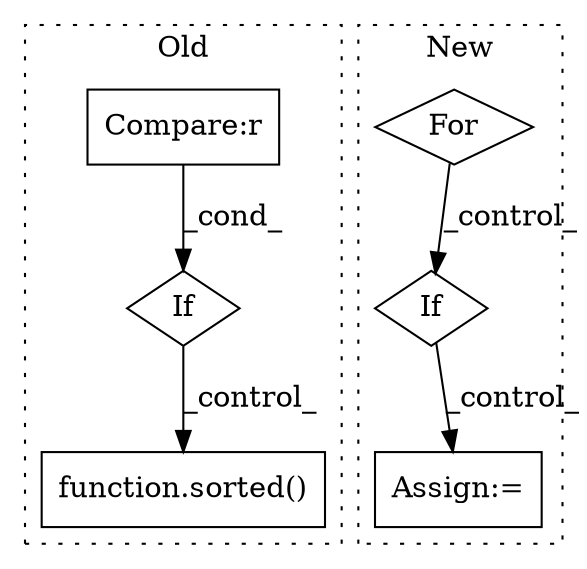 digraph G {
subgraph cluster0 {
1 [label="function.sorted()" a="75" s="1881,1896" l="7,1" shape="box"];
5 [label="If" a="96" s="1707" l="3" shape="diamond"];
6 [label="Compare:r" a="40" s="1710" l="12" shape="box"];
label = "Old";
style="dotted";
}
subgraph cluster1 {
2 [label="For" a="107" s="1646,1667" l="4,10" shape="diamond"];
3 [label="If" a="96" s="1756" l="3" shape="diamond"];
4 [label="Assign:=" a="68" s="1811" l="3" shape="box"];
label = "New";
style="dotted";
}
2 -> 3 [label="_control_"];
3 -> 4 [label="_control_"];
5 -> 1 [label="_control_"];
6 -> 5 [label="_cond_"];
}
